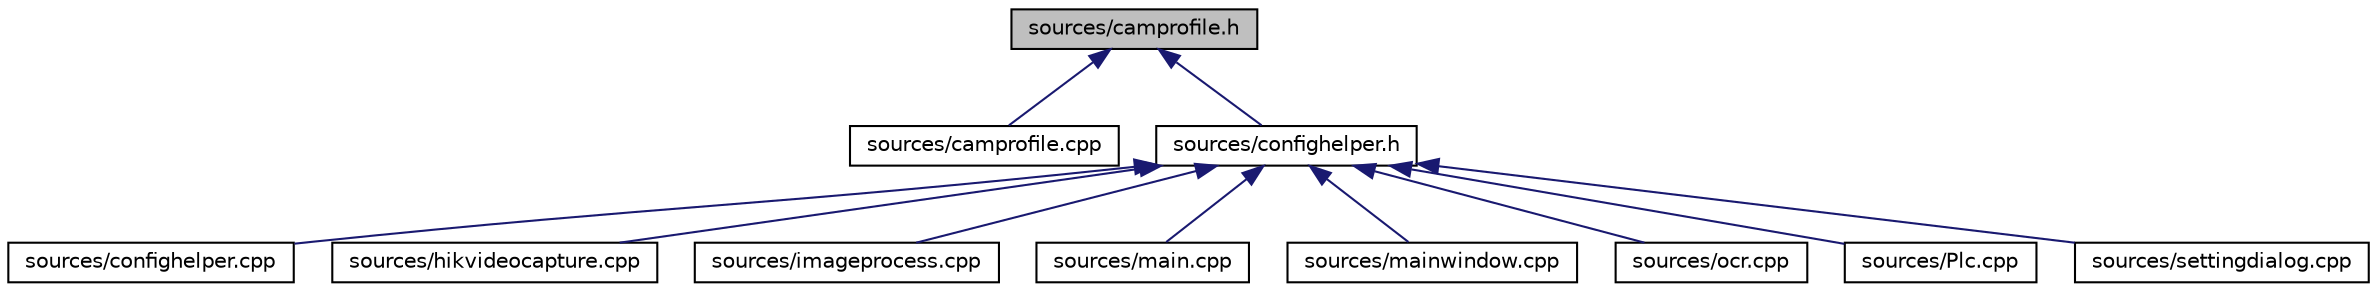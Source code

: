 digraph "sources/camprofile.h"
{
  edge [fontname="Helvetica",fontsize="10",labelfontname="Helvetica",labelfontsize="10"];
  node [fontname="Helvetica",fontsize="10",shape=record];
  Node3 [label="sources/camprofile.h",height=0.2,width=0.4,color="black", fillcolor="grey75", style="filled", fontcolor="black"];
  Node3 -> Node4 [dir="back",color="midnightblue",fontsize="10",style="solid"];
  Node4 [label="sources/camprofile.cpp",height=0.2,width=0.4,color="black", fillcolor="white", style="filled",URL="$camprofile_8cpp.html"];
  Node3 -> Node5 [dir="back",color="midnightblue",fontsize="10",style="solid"];
  Node5 [label="sources/confighelper.h",height=0.2,width=0.4,color="black", fillcolor="white", style="filled",URL="$confighelper_8h.html"];
  Node5 -> Node6 [dir="back",color="midnightblue",fontsize="10",style="solid"];
  Node6 [label="sources/confighelper.cpp",height=0.2,width=0.4,color="black", fillcolor="white", style="filled",URL="$confighelper_8cpp.html"];
  Node5 -> Node7 [dir="back",color="midnightblue",fontsize="10",style="solid"];
  Node7 [label="sources/hikvideocapture.cpp",height=0.2,width=0.4,color="black", fillcolor="white", style="filled",URL="$hikvideocapture_8cpp.html"];
  Node5 -> Node8 [dir="back",color="midnightblue",fontsize="10",style="solid"];
  Node8 [label="sources/imageprocess.cpp",height=0.2,width=0.4,color="black", fillcolor="white", style="filled",URL="$imageprocess_8cpp.html"];
  Node5 -> Node9 [dir="back",color="midnightblue",fontsize="10",style="solid"];
  Node9 [label="sources/main.cpp",height=0.2,width=0.4,color="black", fillcolor="white", style="filled",URL="$main_8cpp.html"];
  Node5 -> Node10 [dir="back",color="midnightblue",fontsize="10",style="solid"];
  Node10 [label="sources/mainwindow.cpp",height=0.2,width=0.4,color="black", fillcolor="white", style="filled",URL="$mainwindow_8cpp.html"];
  Node5 -> Node11 [dir="back",color="midnightblue",fontsize="10",style="solid"];
  Node11 [label="sources/ocr.cpp",height=0.2,width=0.4,color="black", fillcolor="white", style="filled",URL="$ocr_8cpp.html"];
  Node5 -> Node12 [dir="back",color="midnightblue",fontsize="10",style="solid"];
  Node12 [label="sources/Plc.cpp",height=0.2,width=0.4,color="black", fillcolor="white", style="filled",URL="$_plc_8cpp.html"];
  Node5 -> Node13 [dir="back",color="midnightblue",fontsize="10",style="solid"];
  Node13 [label="sources/settingdialog.cpp",height=0.2,width=0.4,color="black", fillcolor="white", style="filled",URL="$settingdialog_8cpp.html"];
}
